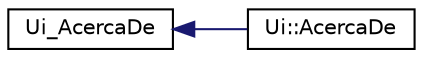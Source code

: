 digraph "Representación gráfica de la clase"
{
  edge [fontname="Helvetica",fontsize="10",labelfontname="Helvetica",labelfontsize="10"];
  node [fontname="Helvetica",fontsize="10",shape=record];
  rankdir="LR";
  Node1 [label="Ui_AcercaDe",height=0.2,width=0.4,color="black", fillcolor="white", style="filled",URL="$class_ui___acerca_de.html"];
  Node1 -> Node2 [dir="back",color="midnightblue",fontsize="10",style="solid",fontname="Helvetica"];
  Node2 [label="Ui::AcercaDe",height=0.2,width=0.4,color="black", fillcolor="white", style="filled",URL="$class_ui_1_1_acerca_de.html"];
}
